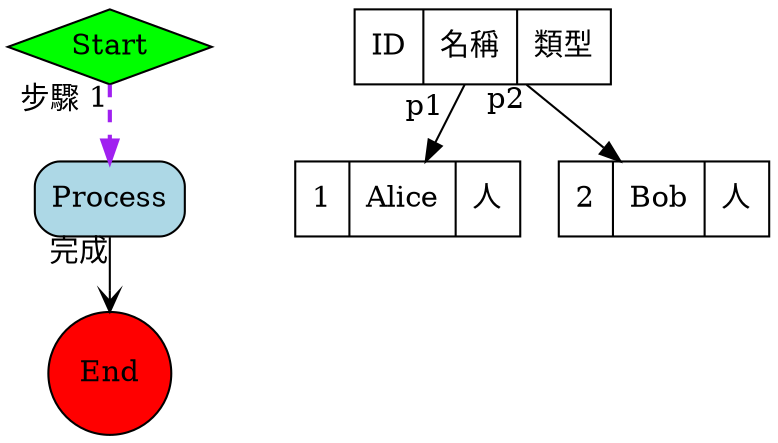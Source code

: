 digraph graphEx3 {
	A [label=Start fillcolor=green fontcolor=black shape=diamond style=filled]
	B [label=Process fillcolor=lightblue fontcolor=black shape=box style="rounded,filled"]
	C [label=End fillcolor=red shape=circle style=filled]
	A -> B [color=purple penwidth=2 style=dashed taillabel="步驟 1"]
	B -> C [arrowhead=vee color=black taillabel="完成"]
	struct [label="ID|名稱|類型" shape=record]
	struct1 [label="1|Alice|人" shape=record]
	struct2 [label="2|Bob|人" shape=record]
	struct -> struct1 [xlabel=p1]
	struct -> struct2 [taillabel=p2]
}
